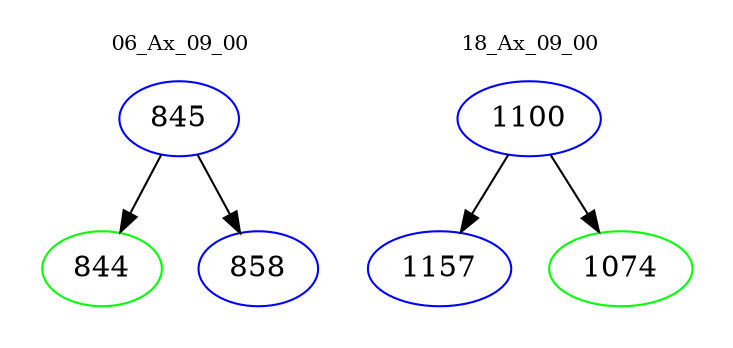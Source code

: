 digraph{
subgraph cluster_0 {
color = white
label = "06_Ax_09_00";
fontsize=10;
T0_845 [label="845", color="blue"]
T0_845 -> T0_844 [color="black"]
T0_844 [label="844", color="green"]
T0_845 -> T0_858 [color="black"]
T0_858 [label="858", color="blue"]
}
subgraph cluster_1 {
color = white
label = "18_Ax_09_00";
fontsize=10;
T1_1100 [label="1100", color="blue"]
T1_1100 -> T1_1157 [color="black"]
T1_1157 [label="1157", color="blue"]
T1_1100 -> T1_1074 [color="black"]
T1_1074 [label="1074", color="green"]
}
}
